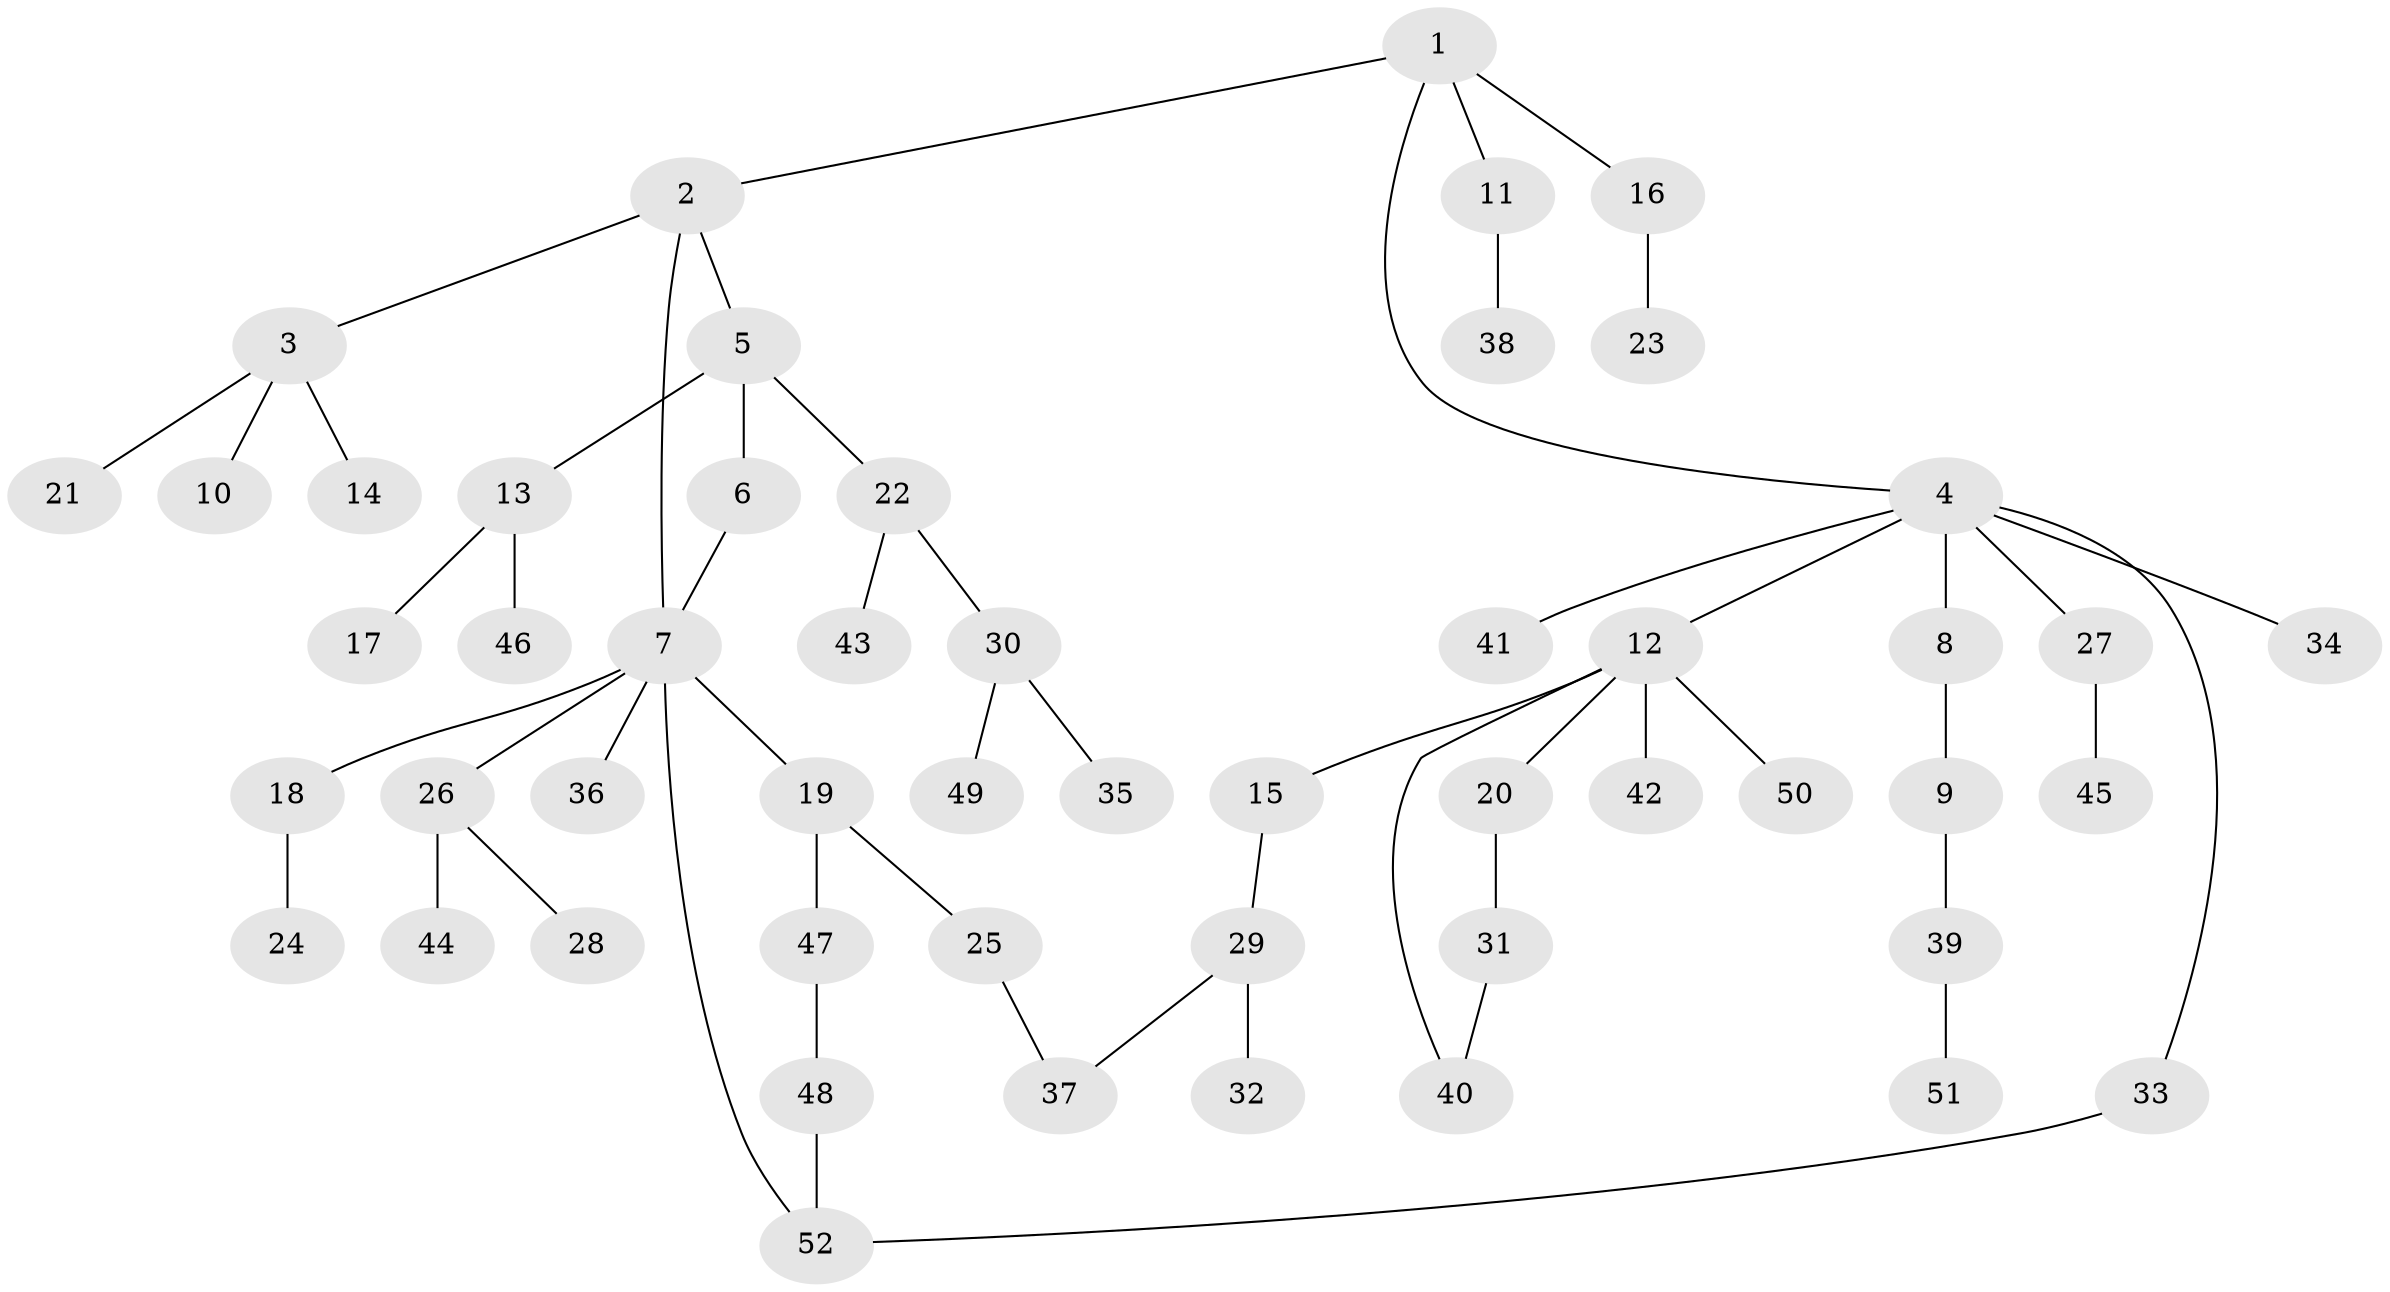 // Generated by graph-tools (version 1.1) at 2025/13/03/09/25 04:13:21]
// undirected, 52 vertices, 56 edges
graph export_dot {
graph [start="1"]
  node [color=gray90,style=filled];
  1;
  2;
  3;
  4;
  5;
  6;
  7;
  8;
  9;
  10;
  11;
  12;
  13;
  14;
  15;
  16;
  17;
  18;
  19;
  20;
  21;
  22;
  23;
  24;
  25;
  26;
  27;
  28;
  29;
  30;
  31;
  32;
  33;
  34;
  35;
  36;
  37;
  38;
  39;
  40;
  41;
  42;
  43;
  44;
  45;
  46;
  47;
  48;
  49;
  50;
  51;
  52;
  1 -- 2;
  1 -- 4;
  1 -- 11;
  1 -- 16;
  2 -- 3;
  2 -- 5;
  2 -- 7;
  3 -- 10;
  3 -- 14;
  3 -- 21;
  4 -- 8;
  4 -- 12;
  4 -- 27;
  4 -- 33;
  4 -- 34;
  4 -- 41;
  5 -- 6;
  5 -- 13;
  5 -- 22;
  6 -- 7;
  7 -- 18;
  7 -- 19;
  7 -- 26;
  7 -- 36;
  7 -- 52;
  8 -- 9;
  9 -- 39;
  11 -- 38;
  12 -- 15;
  12 -- 20;
  12 -- 42;
  12 -- 50;
  12 -- 40;
  13 -- 17;
  13 -- 46;
  15 -- 29;
  16 -- 23;
  18 -- 24;
  19 -- 25;
  19 -- 47;
  20 -- 31;
  22 -- 30;
  22 -- 43;
  25 -- 37;
  26 -- 28;
  26 -- 44;
  27 -- 45;
  29 -- 32;
  29 -- 37;
  30 -- 35;
  30 -- 49;
  31 -- 40;
  33 -- 52;
  39 -- 51;
  47 -- 48;
  48 -- 52;
}
